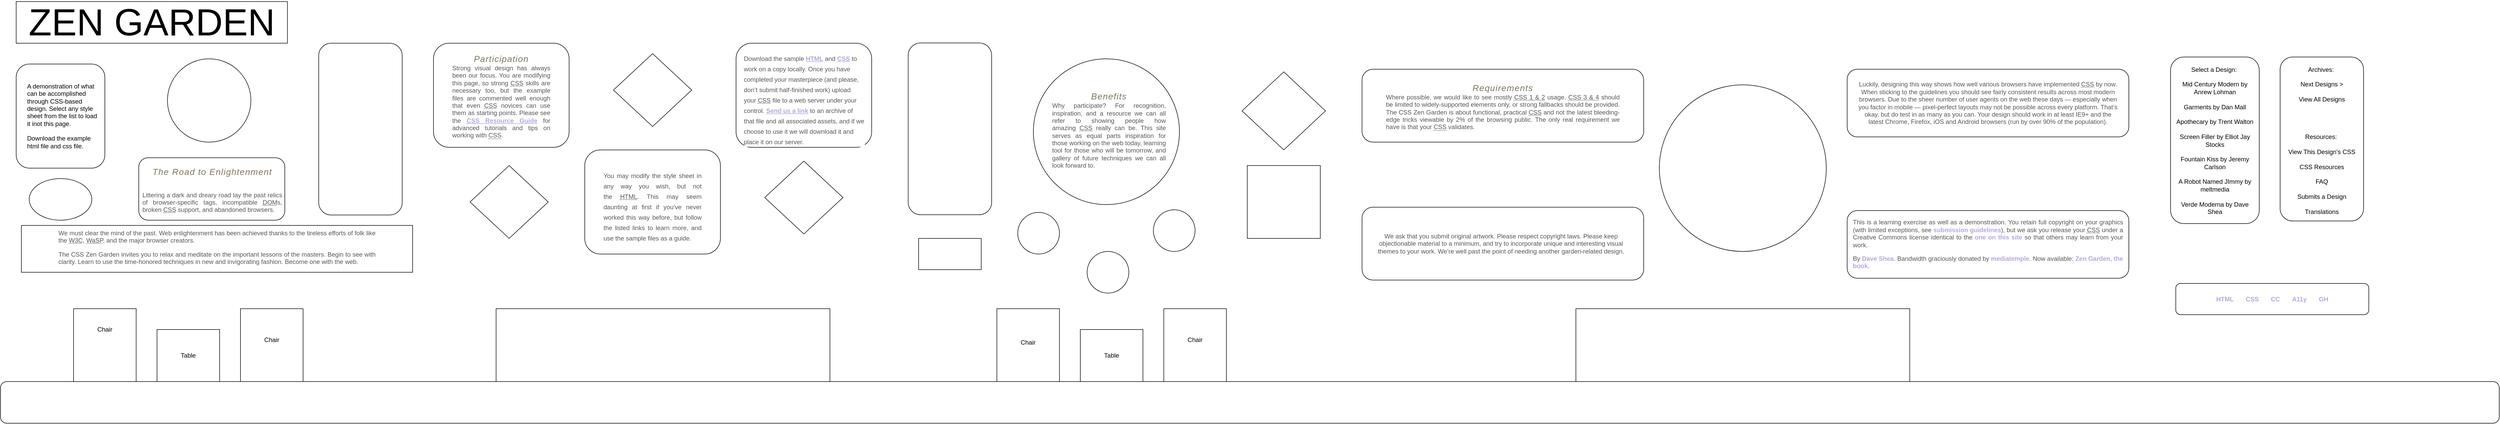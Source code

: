 <mxfile version="14.1.8" type="device" pages="2"><diagram id="Fz2eqdpGH-UJcAJiOrvV" name="Page-1"><mxGraphModel dx="1730" dy="1012" grid="1" gridSize="10" guides="1" tooltips="1" connect="1" arrows="1" fold="1" page="1" pageScale="1" pageWidth="1400" pageHeight="850" math="0" shadow="0"><root><mxCell id="0"/><mxCell id="1" parent="0"/><mxCell id="mLYnYb7R-SbTgUO1A5CC-3" value="" style="rounded=1;whiteSpace=wrap;html=1;" parent="1" vertex="1"><mxGeometry x="10" y="770" width="4790" height="80" as="geometry"/></mxCell><mxCell id="mLYnYb7R-SbTgUO1A5CC-5" value="" style="rounded=1;whiteSpace=wrap;html=1;" parent="1" vertex="1"><mxGeometry x="620" y="120" width="160" height="330" as="geometry"/></mxCell><mxCell id="mLYnYb7R-SbTgUO1A5CC-6" value="" style="ellipse;whiteSpace=wrap;html=1;aspect=fixed;" parent="1" vertex="1"><mxGeometry x="330" y="150" width="160" height="160" as="geometry"/></mxCell><mxCell id="mLYnYb7R-SbTgUO1A5CC-7" value="" style="ellipse;whiteSpace=wrap;html=1;" parent="1" vertex="1"><mxGeometry x="65" y="380" width="120" height="80" as="geometry"/></mxCell><mxCell id="mLYnYb7R-SbTgUO1A5CC-11" value="" style="rounded=0;whiteSpace=wrap;html=1;" parent="1" vertex="1"><mxGeometry x="40" y="40" width="520" height="80" as="geometry"/></mxCell><mxCell id="mLYnYb7R-SbTgUO1A5CC-12" value="&lt;font style=&quot;font-size: 72px&quot;&gt;ZEN GARDEN&lt;/font&gt;" style="text;html=1;strokeColor=none;fillColor=none;align=center;verticalAlign=middle;whiteSpace=wrap;rounded=0;" parent="1" vertex="1"><mxGeometry x="55" y="50" width="490" height="60" as="geometry"/></mxCell><mxCell id="mLYnYb7R-SbTgUO1A5CC-24" value="" style="group" parent="1" vertex="1" connectable="0"><mxGeometry x="40" y="160" width="170" height="200" as="geometry"/></mxCell><mxCell id="mLYnYb7R-SbTgUO1A5CC-1" value="" style="rounded=1;whiteSpace=wrap;html=1;" parent="mLYnYb7R-SbTgUO1A5CC-24" vertex="1"><mxGeometry width="170" height="200" as="geometry"/></mxCell><mxCell id="mLYnYb7R-SbTgUO1A5CC-2" value="&lt;div style=&quot;text-align: left&quot;&gt;&lt;span&gt;A demonstration of what can be accomplished through CSS-based design. Select any style sheet from the list to load it inot this page.&amp;nbsp;&lt;/span&gt;&lt;/div&gt;&lt;br&gt;&lt;div style=&quot;text-align: left&quot;&gt;&lt;span&gt;Download the example html file and css file.&amp;nbsp;&lt;/span&gt;&lt;/div&gt;" style="text;html=1;strokeColor=none;fillColor=none;align=center;verticalAlign=middle;whiteSpace=wrap;rounded=0;" parent="mLYnYb7R-SbTgUO1A5CC-24" vertex="1"><mxGeometry x="20" y="20" width="140" height="160" as="geometry"/></mxCell><mxCell id="mLYnYb7R-SbTgUO1A5CC-25" value="" style="group;" parent="1" vertex="1" connectable="0"><mxGeometry x="275" y="340" width="280" height="120" as="geometry"/></mxCell><mxCell id="mLYnYb7R-SbTgUO1A5CC-4" value="" style="rounded=1;whiteSpace=wrap;html=1;" parent="mLYnYb7R-SbTgUO1A5CC-25" vertex="1"><mxGeometry width="280" height="120" as="geometry"/></mxCell><mxCell id="mLYnYb7R-SbTgUO1A5CC-9" value="&lt;h3 style=&quot;font-style: italic ; font-weight: normal ; font-stretch: normal ; font-size: 1.4em ; line-height: normal ; font-family: &amp;#34;georgia&amp;#34; , sans-serif ; letter-spacing: 1px ; margin-bottom: 0px ; color: rgb(125 , 119 , 92) ; background-color: rgb(255 , 255 , 255)&quot;&gt;The Road to Enlightenment&lt;/h3&gt;&lt;p style=&quot;margin-top: 0px ; text-align: justify ; color: rgb(85 , 87 , 83) ; font-family: &amp;#34;georgia&amp;#34; , sans-serif ; background-color: rgb(255 , 255 , 255)&quot;&gt;&lt;br&gt;&lt;/p&gt;&lt;p style=&quot;margin-top: 0px ; text-align: justify ; color: rgb(85 , 87 , 83) ; font-family: &amp;#34;georgia&amp;#34; , sans-serif ; background-color: rgb(255 , 255 , 255)&quot;&gt;Littering a dark and dreary road lay the past relics of browser-specific tags, incompatible&amp;nbsp;&lt;abbr title=&quot;Document Object Model&quot; style=&quot;border-bottom: none&quot;&gt;DOM&lt;/abbr&gt;s, broken&amp;nbsp;&lt;abbr title=&quot;Cascading Style Sheets&quot; style=&quot;border-bottom: none&quot;&gt;CSS&lt;/abbr&gt;&amp;nbsp;support, and abandoned browsers.&lt;/p&gt;" style="text;html=1;strokeColor=none;fillColor=none;align=center;verticalAlign=middle;whiteSpace=wrap;rounded=0;" parent="mLYnYb7R-SbTgUO1A5CC-25" vertex="1"><mxGeometry x="6" y="15" width="270" height="90" as="geometry"/></mxCell><mxCell id="mLYnYb7R-SbTgUO1A5CC-26" value="" style="group;fillColor=#ffe6cc;strokeColor=#d79b00;" parent="1" vertex="1" connectable="0"><mxGeometry x="50" y="470" width="750" height="90" as="geometry"/></mxCell><mxCell id="mLYnYb7R-SbTgUO1A5CC-8" value="" style="rounded=0;whiteSpace=wrap;html=1;" parent="mLYnYb7R-SbTgUO1A5CC-26" vertex="1"><mxGeometry width="750" height="90" as="geometry"/></mxCell><mxCell id="mLYnYb7R-SbTgUO1A5CC-10" value="&lt;p style=&quot;margin-top: 0px ; text-align: justify ; color: rgb(85 , 87 , 83) ; font-family: &amp;#34;georgia&amp;#34; , sans-serif ; background-color: rgb(255 , 255 , 255)&quot;&gt;We must clear the mind of the past. Web enlightenment has been achieved thanks to the tireless efforts of folk like the&amp;nbsp;&lt;abbr title=&quot;World Wide Web Consortium&quot; style=&quot;border-bottom: none&quot;&gt;W3C&lt;/abbr&gt;,&amp;nbsp;&lt;abbr title=&quot;Web Standards Project&quot; style=&quot;border-bottom: none&quot;&gt;WaSP&lt;/abbr&gt;, and the major browser creators.&lt;/p&gt;&lt;p style=&quot;margin-top: 0px ; text-align: justify ; color: rgb(85 , 87 , 83) ; font-family: &amp;#34;georgia&amp;#34; , sans-serif ; background-color: rgb(255 , 255 , 255)&quot;&gt;The CSS Zen Garden invites you to relax and meditate on the important lessons of the masters. Begin to see with clarity. Learn to use the time-honored techniques in new and invigorating fashion. Become one with the web.&lt;/p&gt;" style="text;html=1;strokeColor=none;fillColor=none;align=center;verticalAlign=middle;whiteSpace=wrap;rounded=0;" parent="mLYnYb7R-SbTgUO1A5CC-26" vertex="1"><mxGeometry x="70" y="11.75" width="610" height="72.5" as="geometry"/></mxCell><mxCell id="mLYnYb7R-SbTgUO1A5CC-27" value="" style="group" parent="1" vertex="1" connectable="0"><mxGeometry x="840" y="120" width="260" height="200" as="geometry"/></mxCell><mxCell id="mLYnYb7R-SbTgUO1A5CC-21" value="" style="rounded=1;whiteSpace=wrap;html=1;" parent="mLYnYb7R-SbTgUO1A5CC-27" vertex="1"><mxGeometry width="260" height="200" as="geometry"/></mxCell><mxCell id="mLYnYb7R-SbTgUO1A5CC-14" value="&lt;h3 style=&quot;font-style: italic ; font-weight: normal ; font-stretch: normal ; font-size: 1.4em ; line-height: normal ; font-family: &amp;#34;georgia&amp;#34; , sans-serif ; letter-spacing: 1px ; margin-bottom: 0px ; color: rgb(125 , 119 , 92) ; background-color: rgb(255 , 255 , 255)&quot;&gt;Participation&lt;/h3&gt;&lt;p style=&quot;margin-top: 0px ; text-align: justify ; color: rgb(85 , 87 , 83) ; font-family: &amp;#34;georgia&amp;#34; , sans-serif ; background-color: rgb(255 , 255 , 255)&quot;&gt;Strong visual design has always been our focus. You are modifying this page, so strong&amp;nbsp;&lt;abbr title=&quot;Cascading Style Sheets&quot; style=&quot;border-bottom: none&quot;&gt;CSS&lt;/abbr&gt;&amp;nbsp;skills are necessary too, but the example files are commented well enough that even&amp;nbsp;&lt;abbr title=&quot;Cascading Style Sheets&quot; style=&quot;border-bottom: none&quot;&gt;CSS&lt;/abbr&gt;&amp;nbsp;novices can use them as starting points. Please see the&amp;nbsp;&lt;a href=&quot;http://www.mezzoblue.com/zengarden/resources/&quot; title=&quot;A listing of CSS-related resources&quot; style=&quot;font-weight: bold ; color: rgb(183 , 165 , 223)&quot;&gt;&lt;abbr title=&quot;Cascading Style Sheets&quot; style=&quot;border-bottom: none&quot;&gt;CSS&lt;/abbr&gt;&amp;nbsp;Resource Guide&lt;/a&gt;&amp;nbsp;for advanced tutorials and tips on working with&amp;nbsp;&lt;abbr title=&quot;Cascading Style Sheets&quot; style=&quot;border-bottom: none&quot;&gt;CSS&lt;/abbr&gt;.&lt;/p&gt;" style="text;html=1;strokeColor=none;fillColor=none;align=center;verticalAlign=middle;whiteSpace=wrap;rounded=0;" parent="mLYnYb7R-SbTgUO1A5CC-27" vertex="1"><mxGeometry x="35" y="17.5" width="190" height="165" as="geometry"/></mxCell><mxCell id="mLYnYb7R-SbTgUO1A5CC-28" value="" style="group" parent="1" vertex="1" connectable="0"><mxGeometry x="1130" y="325" width="260" height="200" as="geometry"/></mxCell><mxCell id="mLYnYb7R-SbTgUO1A5CC-20" value="" style="rounded=1;whiteSpace=wrap;html=1;" parent="mLYnYb7R-SbTgUO1A5CC-28" vertex="1"><mxGeometry width="260" height="200" as="geometry"/></mxCell><mxCell id="mLYnYb7R-SbTgUO1A5CC-17" value="&lt;h3 style=&quot;text-align: justify ; font-style: italic ; font-weight: normal ; font-stretch: normal ; font-size: 1.4em ; line-height: normal ; font-family: &amp;#34;georgia&amp;#34; , sans-serif ; letter-spacing: 1px ; margin-bottom: 0px ; color: rgb(125 , 119 , 92) ; background-color: rgb(255 , 255 , 255)&quot;&gt;&lt;span style=&quot;color: rgb(85 , 87 , 83) ; font-size: 12px ; font-style: normal ; letter-spacing: normal&quot;&gt;You may modify the style sheet in any way you wish, but not the&amp;nbsp;&lt;/span&gt;&lt;abbr title=&quot;HyperText Markup Language&quot; style=&quot;border-bottom: none ; color: rgb(85 , 87 , 83) ; font-size: 12px ; font-style: normal ; letter-spacing: normal&quot;&gt;HTML&lt;/abbr&gt;&lt;span style=&quot;color: rgb(85 , 87 , 83) ; font-size: 12px ; font-style: normal ; letter-spacing: normal&quot;&gt;. This may seem daunting at first if you’ve never worked this way before, but follow the listed links to learn more, and use the sample files as a guide.&lt;/span&gt;&lt;br&gt;&lt;/h3&gt;" style="text;html=1;strokeColor=none;fillColor=none;align=center;verticalAlign=middle;whiteSpace=wrap;rounded=0;" parent="mLYnYb7R-SbTgUO1A5CC-28" vertex="1"><mxGeometry x="35" y="25" width="190" height="150" as="geometry"/></mxCell><mxCell id="mLYnYb7R-SbTgUO1A5CC-29" value="" style="group" parent="1" vertex="1" connectable="0"><mxGeometry x="1420" y="120" width="260" height="200" as="geometry"/></mxCell><mxCell id="mLYnYb7R-SbTgUO1A5CC-18" value="" style="rounded=1;whiteSpace=wrap;html=1;" parent="mLYnYb7R-SbTgUO1A5CC-29" vertex="1"><mxGeometry width="260" height="200" as="geometry"/></mxCell><mxCell id="mLYnYb7R-SbTgUO1A5CC-19" value="&lt;h3 style=&quot;font-style: italic; font-weight: normal; font-stretch: normal; font-size: 1.4em; line-height: normal; font-family: georgia, sans-serif; letter-spacing: 1px; margin-bottom: 0px; color: rgb(125, 119, 92); background-color: rgb(255, 255, 255);&quot;&gt;&lt;span style=&quot;color: rgb(85 , 87 , 83) ; font-size: 12px ; font-style: normal ; letter-spacing: normal&quot;&gt;Download the sample&amp;nbsp;&lt;/span&gt;&lt;a title=&quot;This page's source HTML code, not to be modified.&quot; style=&quot;font-weight: bold ; color: rgb(183 , 165 , 223) ; font-size: 12px ; font-style: normal ; letter-spacing: normal&quot;&gt;HTML&lt;/a&gt;&lt;span style=&quot;color: rgb(85 , 87 , 83) ; font-size: 12px ; font-style: normal ; letter-spacing: normal&quot;&gt;&amp;nbsp;and&amp;nbsp;&lt;/span&gt;&lt;a title=&quot;This page's sample CSS, the file you may modify.&quot; style=&quot;font-weight: bold ; color: rgb(183 , 165 , 223) ; font-size: 12px ; font-style: normal ; letter-spacing: normal&quot;&gt;CSS&lt;/a&gt;&lt;span style=&quot;color: rgb(85 , 87 , 83) ; font-size: 12px ; font-style: normal ; letter-spacing: normal&quot;&gt;&amp;nbsp;to work on a copy locally. Once you have completed your masterpiece (and please, don’t submit half-finished work) upload your&amp;nbsp;&lt;/span&gt;&lt;abbr title=&quot;Cascading Style Sheets&quot; style=&quot;border-bottom: none ; color: rgb(85 , 87 , 83) ; font-size: 12px ; font-style: normal ; letter-spacing: normal&quot;&gt;CSS&lt;/abbr&gt;&lt;span style=&quot;color: rgb(85 , 87 , 83) ; font-size: 12px ; font-style: normal ; letter-spacing: normal&quot;&gt;&amp;nbsp;file to a web server under your control.&amp;nbsp;&lt;/span&gt;&lt;a href=&quot;http://www.mezzoblue.com/zengarden/submit/&quot; title=&quot;Use the contact form to send us your CSS file&quot; style=&quot;font-weight: bold ; color: rgb(183 , 165 , 223) ; font-size: 12px ; font-style: normal ; letter-spacing: normal&quot;&gt;Send us a link&lt;/a&gt;&lt;span style=&quot;color: rgb(85 , 87 , 83) ; font-size: 12px ; font-style: normal ; letter-spacing: normal&quot;&gt;&amp;nbsp;to an archive of that file and all associated assets, and if we choose to use it we will download it and place it on our server.&lt;/span&gt;&lt;br&gt;&lt;/h3&gt;" style="text;html=1;strokeColor=none;fillColor=none;align=left;verticalAlign=middle;whiteSpace=wrap;rounded=0;spacing=0;" parent="mLYnYb7R-SbTgUO1A5CC-29" vertex="1"><mxGeometry x="15" y="10" width="230" height="180" as="geometry"/></mxCell><mxCell id="mLYnYb7R-SbTgUO1A5CC-30" value="" style="rhombus;whiteSpace=wrap;html=1;align=left;" parent="1" vertex="1"><mxGeometry x="910" y="355" width="150" height="140" as="geometry"/></mxCell><mxCell id="mLYnYb7R-SbTgUO1A5CC-31" value="" style="rhombus;whiteSpace=wrap;html=1;align=left;" parent="1" vertex="1"><mxGeometry x="1185" y="140" width="150" height="140" as="geometry"/></mxCell><mxCell id="mLYnYb7R-SbTgUO1A5CC-34" value="" style="group" parent="1" vertex="1" connectable="0"><mxGeometry x="1990" y="150" width="280" height="305" as="geometry"/></mxCell><mxCell id="mLYnYb7R-SbTgUO1A5CC-33" value="" style="ellipse;whiteSpace=wrap;html=1;aspect=fixed;align=left;" parent="mLYnYb7R-SbTgUO1A5CC-34" vertex="1"><mxGeometry width="280" height="280" as="geometry"/></mxCell><mxCell id="mLYnYb7R-SbTgUO1A5CC-32" value="&#10;&#10;&lt;h3 style=&quot;font: italic 1.4em georgia, sans-serif; letter-spacing: 1px; margin-bottom: 0px; color: rgb(125, 119, 92); text-indent: 0px; text-transform: none; word-spacing: 0px; background-color: rgb(255, 255, 255);&quot;&gt;Benefits&lt;/h3&gt;&lt;p style=&quot;margin-top: 0px; text-align: justify; color: rgb(85, 87, 83); font-family: georgia, sans-serif; font-size: 12px; font-style: normal; font-weight: 400; letter-spacing: normal; text-indent: 0px; text-transform: none; word-spacing: 0px; background-color: rgb(255, 255, 255);&quot;&gt;Why participate? For recognition, inspiration, and a resource we can all refer to showing people how amazing&lt;span&gt;&amp;nbsp;&lt;/span&gt;&lt;abbr title=&quot;Cascading Style Sheets&quot; style=&quot;border-bottom: none&quot;&gt;CSS&lt;/abbr&gt;&lt;span&gt;&amp;nbsp;&lt;/span&gt;really can be. This site serves as equal parts inspiration for those working on the web today, learning tool for those who will be tomorrow, and gallery of future techniques we can all look forward to.&lt;/p&gt;&#10;&#10;" style="text;html=1;strokeColor=none;fillColor=none;align=center;verticalAlign=middle;whiteSpace=wrap;rounded=0;" parent="mLYnYb7R-SbTgUO1A5CC-34" vertex="1"><mxGeometry x="35" y="60" width="220" height="150" as="geometry"/></mxCell><mxCell id="mLYnYb7R-SbTgUO1A5CC-35" value="" style="ellipse;whiteSpace=wrap;html=1;aspect=fixed;align=left;" parent="1" vertex="1"><mxGeometry x="1960" y="445" width="80" height="80" as="geometry"/></mxCell><mxCell id="mLYnYb7R-SbTgUO1A5CC-36" value="" style="ellipse;whiteSpace=wrap;html=1;aspect=fixed;align=left;" parent="1" vertex="1"><mxGeometry x="2093" y="520" width="80" height="80" as="geometry"/></mxCell><mxCell id="mLYnYb7R-SbTgUO1A5CC-37" value="" style="ellipse;whiteSpace=wrap;html=1;aspect=fixed;align=left;" parent="1" vertex="1"><mxGeometry x="2220" y="440" width="80" height="80" as="geometry"/></mxCell><mxCell id="iHFzBGCQUXgqhwpwyhr5-38" value="" style="rounded=0;whiteSpace=wrap;html=1;fillColor=none;" parent="1" vertex="1"><mxGeometry x="1770" y="495" width="120" height="60" as="geometry"/></mxCell><mxCell id="qC6j7mhuzH_k3B84xpia-7" value="" style="group;container=1;" vertex="1" connectable="0" parent="1"><mxGeometry x="3760" y="433" width="960" height="207" as="geometry"/></mxCell><mxCell id="qC6j7mhuzH_k3B84xpia-15" value="" style="group" vertex="1" connectable="0" parent="qC6j7mhuzH_k3B84xpia-7"><mxGeometry x="-210" y="8.5" width="540" height="200" as="geometry"/></mxCell><mxCell id="mLYnYb7R-SbTgUO1A5CC-45" value="" style="rounded=1;whiteSpace=wrap;html=1;align=left;" parent="qC6j7mhuzH_k3B84xpia-15" vertex="1"><mxGeometry width="540" height="130" as="geometry"/></mxCell><mxCell id="mLYnYb7R-SbTgUO1A5CC-47" value="&#10;&#10;&lt;p style=&quot;margin-top: 0px; text-align: justify; color: rgb(85, 87, 83); font-family: georgia, sans-serif; font-size: 12px; font-style: normal; font-weight: 400; letter-spacing: normal; text-indent: 0px; text-transform: none; word-spacing: 0px; background-color: rgb(255, 255, 255);&quot;&gt;This is a learning exercise as well as a demonstration. You retain full copyright on your graphics (with limited exceptions, see&lt;span&gt;&amp;nbsp;&lt;/span&gt;&lt;a href=&quot;http://www.mezzoblue.com/zengarden/submit/guidelines/&quot; style=&quot;font-weight: bold ; text-decoration: none ; color: rgb(183 , 165 , 223)&quot;&gt;submission guidelines&lt;/a&gt;), but we ask you release your&lt;span&gt;&amp;nbsp;&lt;/span&gt;&lt;abbr title=&quot;Cascading Style Sheets&quot; style=&quot;border-bottom: none&quot;&gt;CSS&lt;/abbr&gt;&lt;span&gt;&amp;nbsp;&lt;/span&gt;under a Creative Commons license identical to the&lt;span&gt;&amp;nbsp;&lt;/span&gt;&lt;a href=&quot;http://creativecommons.org/licenses/by-nc-sa/3.0/&quot; title=&quot;View the Zen Garden's license information.&quot; style=&quot;font-weight: bold ; text-decoration: none ; color: rgb(183 , 165 , 223)&quot;&gt;one on this site&lt;/a&gt;&lt;span&gt;&amp;nbsp;&lt;/span&gt;so that others may learn from your work.&lt;/p&gt;&lt;p style=&quot;margin-top: 0px; text-align: justify; color: rgb(85, 87, 83); font-family: georgia, sans-serif; font-size: 12px; font-style: normal; font-weight: 400; letter-spacing: normal; text-indent: 0px; text-transform: none; word-spacing: 0px; background-color: rgb(255, 255, 255);&quot;&gt;By&lt;span&gt;&amp;nbsp;&lt;/span&gt;&lt;a href=&quot;http://www.mezzoblue.com/&quot; style=&quot;font-weight: bold ; text-decoration: none ; color: rgb(183 , 165 , 223)&quot;&gt;Dave Shea&lt;/a&gt;. Bandwidth graciously donated by&lt;span&gt;&amp;nbsp;&lt;/span&gt;&lt;a href=&quot;http://www.mediatemple.net/&quot; style=&quot;font-weight: bold ; text-decoration: none ; color: rgb(183 , 165 , 223)&quot;&gt;mediatemple&lt;/a&gt;. Now available:&lt;span&gt;&amp;nbsp;&lt;/span&gt;&lt;a href=&quot;http://www.amazon.com/exec/obidos/ASIN/0321303474/mezzoblue-20/&quot; style=&quot;font-weight: bold ; text-decoration: none ; color: rgb(183 , 165 , 223)&quot;&gt;Zen Garden, the book&lt;/a&gt;.&lt;/p&gt;&#10;&#10;" style="text;html=1;strokeColor=none;fillColor=none;align=center;verticalAlign=middle;whiteSpace=wrap;rounded=0;" parent="qC6j7mhuzH_k3B84xpia-15" vertex="1"><mxGeometry x="10" y="60" width="520" height="20" as="geometry"/></mxCell><mxCell id="qC6j7mhuzH_k3B84xpia-1" value="" style="group" vertex="1" connectable="0" parent="qC6j7mhuzH_k3B84xpia-7"><mxGeometry x="410" y="-303" width="170" height="353" as="geometry"/></mxCell><mxCell id="qC6j7mhuzH_k3B84xpia-2" value="" style="rounded=1;whiteSpace=wrap;html=1;" vertex="1" parent="qC6j7mhuzH_k3B84xpia-1"><mxGeometry y="16.5" width="170" height="320" as="geometry"/></mxCell><mxCell id="qC6j7mhuzH_k3B84xpia-3" value="Select a Design:&amp;nbsp;&lt;br&gt;&lt;br&gt;Mid Century Modern by Anrew Lohman&lt;br&gt;&lt;br&gt;Garments by Dan Mall&lt;br&gt;&lt;br&gt;Apothecary by Trent Walton&lt;br&gt;&lt;br&gt;Screen Filler by Elliot Jay Stocks&lt;br&gt;&lt;br&gt;Fountain Kiss by Jeremy Carlson&lt;br&gt;&lt;br&gt;A Robot Named JImmy by meltmedia&lt;br&gt;&lt;br&gt;Verde Moderna by Dave Shea&lt;br&gt;" style="text;html=1;strokeColor=none;fillColor=none;align=center;verticalAlign=middle;whiteSpace=wrap;rounded=0;" vertex="1" parent="qC6j7mhuzH_k3B84xpia-1"><mxGeometry x="5" width="160" height="353" as="geometry"/></mxCell><mxCell id="qC6j7mhuzH_k3B84xpia-4" value="" style="group" vertex="1" connectable="0" parent="qC6j7mhuzH_k3B84xpia-7"><mxGeometry x="620" y="-286.5" width="160" height="315" as="geometry"/></mxCell><mxCell id="qC6j7mhuzH_k3B84xpia-5" value="" style="rounded=1;whiteSpace=wrap;html=1;" vertex="1" parent="qC6j7mhuzH_k3B84xpia-4"><mxGeometry width="160" height="315" as="geometry"/></mxCell><mxCell id="qC6j7mhuzH_k3B84xpia-6" value="Archives:&amp;nbsp;&lt;br&gt;&lt;br&gt;Next Designs &amp;gt;&lt;br&gt;&lt;br&gt;View All Designs&lt;br&gt;&lt;br&gt;&lt;br&gt;&lt;br&gt;&lt;br&gt;Resources:&amp;nbsp;&lt;br&gt;&lt;br&gt;View This Design's CSS&lt;br&gt;&lt;br&gt;CSS Resources&lt;br&gt;&lt;br&gt;FAQ&lt;br&gt;&lt;br&gt;Submits a Design&lt;br&gt;&lt;br&gt;Translations" style="text;html=1;strokeColor=none;fillColor=none;align=center;verticalAlign=middle;whiteSpace=wrap;rounded=0;" vertex="1" parent="qC6j7mhuzH_k3B84xpia-4"><mxGeometry y="5" width="160" height="310" as="geometry"/></mxCell><mxCell id="qC6j7mhuzH_k3B84xpia-26" value="" style="group;container=1;" vertex="1" connectable="0" parent="qC6j7mhuzH_k3B84xpia-7"><mxGeometry x="420" y="147" width="350" height="60" as="geometry"/></mxCell><mxCell id="qC6j7mhuzH_k3B84xpia-48" value="" style="group" vertex="1" connectable="0" parent="qC6j7mhuzH_k3B84xpia-26"><mxGeometry y="1.5" width="370" height="60" as="geometry"/></mxCell><mxCell id="qC6j7mhuzH_k3B84xpia-47" value="" style="rounded=1;whiteSpace=wrap;html=1;" vertex="1" parent="qC6j7mhuzH_k3B84xpia-48"><mxGeometry width="370" height="60" as="geometry"/></mxCell><mxCell id="qC6j7mhuzH_k3B84xpia-9" value="&#10;&#10;&lt;a href=&quot;http://validator.w3.org/check/referer&quot; title=&quot;Check the validity of this site’s HTML&quot; class=&quot;zen-validate-html&quot; style=&quot;font-weight: bold; text-decoration: none; color: rgb(183, 165, 223); margin-right: 20px; font-family: georgia, sans-serif; font-size: 12px; font-style: normal; letter-spacing: normal; text-align: center; text-indent: 0px; text-transform: none; word-spacing: 0px; background-color: rgb(255, 255, 255);&quot;&gt;HTML&lt;/a&gt;&lt;span style=&quot;color: rgb(85, 87, 83); font-family: georgia, sans-serif; font-size: 12px; font-style: normal; font-weight: 400; letter-spacing: normal; text-align: center; text-indent: 0px; text-transform: none; word-spacing: 0px; background-color: rgb(255, 255, 255); display: inline; float: none;&quot;&gt;&lt;span&gt;&amp;nbsp;&lt;/span&gt;&lt;/span&gt;&lt;a href=&quot;http://jigsaw.w3.org/css-validator/check/referer&quot; title=&quot;Check the validity of this site’s CSS&quot; class=&quot;zen-validate-css&quot; style=&quot;font-weight: bold; text-decoration: none; color: rgb(183, 165, 223); margin-right: 20px; font-family: georgia, sans-serif; font-size: 12px; font-style: normal; letter-spacing: normal; text-align: center; text-indent: 0px; text-transform: none; word-spacing: 0px; background-color: rgb(255, 255, 255);&quot;&gt;CSS&lt;/a&gt;&lt;span style=&quot;color: rgb(85, 87, 83); font-family: georgia, sans-serif; font-size: 12px; font-style: normal; font-weight: 400; letter-spacing: normal; text-align: center; text-indent: 0px; text-transform: none; word-spacing: 0px; background-color: rgb(255, 255, 255); display: inline; float: none;&quot;&gt;&lt;span&gt;&amp;nbsp;&lt;/span&gt;&lt;/span&gt;&lt;a href=&quot;http://creativecommons.org/licenses/by-nc-sa/3.0/&quot; title=&quot;View the Creative Commons license of this site: Attribution-NonCommercial-ShareAlike.&quot; class=&quot;zen-license&quot; style=&quot;font-weight: bold; text-decoration: none; color: rgb(183, 165, 223); margin-right: 20px; font-family: georgia, sans-serif; font-size: 12px; font-style: normal; letter-spacing: normal; text-align: center; text-indent: 0px; text-transform: none; word-spacing: 0px; background-color: rgb(255, 255, 255);&quot;&gt;CC&lt;/a&gt;&lt;span style=&quot;color: rgb(85, 87, 83); font-family: georgia, sans-serif; font-size: 12px; font-style: normal; font-weight: 400; letter-spacing: normal; text-align: center; text-indent: 0px; text-transform: none; word-spacing: 0px; background-color: rgb(255, 255, 255); display: inline; float: none;&quot;&gt;&lt;span&gt;&amp;nbsp;&lt;/span&gt;&lt;/span&gt;&lt;a href=&quot;http://mezzoblue.com/zengarden/faq/#aaa&quot; title=&quot;Read about the accessibility of this site&quot; class=&quot;zen-accessibility&quot; style=&quot;font-weight: bold; text-decoration: none; color: rgb(183, 165, 223); margin-right: 20px; font-family: georgia, sans-serif; font-size: 12px; font-style: normal; letter-spacing: normal; text-align: center; text-indent: 0px; text-transform: none; word-spacing: 0px; background-color: rgb(255, 255, 255);&quot;&gt;A11y&lt;/a&gt;&lt;span style=&quot;color: rgb(85, 87, 83); font-family: georgia, sans-serif; font-size: 12px; font-style: normal; font-weight: 400; letter-spacing: normal; text-align: center; text-indent: 0px; text-transform: none; word-spacing: 0px; background-color: rgb(255, 255, 255); display: inline; float: none;&quot;&gt;&lt;span&gt;&amp;nbsp;&lt;/span&gt;&lt;/span&gt;&lt;a href=&quot;https://github.com/mezzoblue/csszengarden.com&quot; title=&quot;Fork this site on Github&quot; class=&quot;zen-github&quot; style=&quot;font-weight: bold; text-decoration: none; color: rgb(183, 165, 223); margin-right: 20px; font-family: georgia, sans-serif; font-size: 12px; font-style: normal; letter-spacing: normal; text-align: center; text-indent: 0px; text-transform: none; word-spacing: 0px; background-color: rgb(255, 255, 255);&quot;&gt;GH&lt;/a&gt;&#10;&#10;" style="text;html=1;strokeColor=none;fillColor=none;align=center;verticalAlign=middle;whiteSpace=wrap;rounded=0;" vertex="1" parent="qC6j7mhuzH_k3B84xpia-48"><mxGeometry x="45" y="20" width="300" height="20" as="geometry"/></mxCell><mxCell id="qC6j7mhuzH_k3B84xpia-12" value="" style="group" vertex="1" connectable="0" parent="1"><mxGeometry x="2710" y="160" width="540" height="140" as="geometry"/></mxCell><mxCell id="mLYnYb7R-SbTgUO1A5CC-43" value="" style="rounded=1;whiteSpace=wrap;html=1;align=left;" parent="qC6j7mhuzH_k3B84xpia-12" vertex="1"><mxGeometry x="-90" y="10" width="540" height="140" as="geometry"/></mxCell><mxCell id="mLYnYb7R-SbTgUO1A5CC-39" value="&lt;h3 style=&quot;font-style: italic ; font-weight: normal ; font-stretch: normal ; font-size: 1.4em ; line-height: normal ; font-family: &amp;#34;georgia&amp;#34; , sans-serif ; letter-spacing: 1px ; margin-bottom: 0px ; color: rgb(125 , 119 , 92) ; background-color: rgb(255 , 255 , 255)&quot;&gt;Requirements&lt;/h3&gt;&lt;p style=&quot;margin-top: 0px ; text-align: justify ; color: rgb(85 , 87 , 83) ; font-family: &amp;#34;georgia&amp;#34; , sans-serif ; background-color: rgb(255 , 255 , 255)&quot;&gt;Where possible, we would like to see mostly&amp;nbsp;&lt;abbr title=&quot;Cascading Style Sheets, levels 1 and 2&quot; style=&quot;border-bottom: none&quot;&gt;CSS 1 &amp;amp; 2&lt;/abbr&gt;&amp;nbsp;usage.&amp;nbsp;&lt;abbr title=&quot;Cascading Style Sheets, levels 3 and 4&quot; style=&quot;border-bottom: none&quot;&gt;CSS 3 &amp;amp; 4&lt;/abbr&gt;&amp;nbsp;should be limited to widely-supported elements only, or strong fallbacks should be provided. The CSS Zen Garden is about functional, practical&amp;nbsp;&lt;abbr title=&quot;Cascading Style Sheets&quot; style=&quot;border-bottom: none&quot;&gt;CSS&lt;/abbr&gt;&amp;nbsp;and not the latest bleeding-edge tricks viewable by 2% of the browsing public. The only real requirement we have is that your&amp;nbsp;&lt;abbr title=&quot;Cascading Style Sheets&quot; style=&quot;border-bottom: none&quot;&gt;CSS&lt;/abbr&gt;&amp;nbsp;validates.&lt;/p&gt;" style="text;html=1;strokeColor=none;align=center;verticalAlign=middle;whiteSpace=wrap;rounded=0;" parent="qC6j7mhuzH_k3B84xpia-12" vertex="1"><mxGeometry x="-45" y="30" width="450" height="100" as="geometry"/></mxCell><mxCell id="qC6j7mhuzH_k3B84xpia-13" value="" style="group" vertex="1" connectable="0" parent="1"><mxGeometry x="3550" y="170" width="540" height="130" as="geometry"/></mxCell><mxCell id="mLYnYb7R-SbTgUO1A5CC-41" value="" style="rounded=1;whiteSpace=wrap;html=1;align=left;" parent="qC6j7mhuzH_k3B84xpia-13" vertex="1"><mxGeometry width="540" height="130" as="geometry"/></mxCell><mxCell id="mLYnYb7R-SbTgUO1A5CC-42" value="&#10;&#10;&lt;span style=&quot;color: rgb(85, 87, 83); font-family: georgia, sans-serif; font-size: 12px; font-style: normal; font-weight: 400; letter-spacing: normal; text-align: justify; text-indent: 0px; text-transform: none; word-spacing: 0px; background-color: rgb(255, 255, 255); display: inline; float: none;&quot;&gt;Luckily, designing this way shows how well various browsers have implemented&lt;span&gt;&amp;nbsp;&lt;/span&gt;&lt;/span&gt;&lt;abbr title=&quot;Cascading Style Sheets&quot; style=&quot;border-bottom: none; color: rgb(85, 87, 83); font-family: georgia, sans-serif; font-size: 12px; font-style: normal; font-weight: 400; letter-spacing: normal; text-align: justify; text-indent: 0px; text-transform: none; word-spacing: 0px; background-color: rgb(255, 255, 255);&quot;&gt;CSS&lt;/abbr&gt;&lt;span style=&quot;color: rgb(85, 87, 83); font-family: georgia, sans-serif; font-size: 12px; font-style: normal; font-weight: 400; letter-spacing: normal; text-align: justify; text-indent: 0px; text-transform: none; word-spacing: 0px; background-color: rgb(255, 255, 255); display: inline; float: none;&quot;&gt;&lt;span&gt;&amp;nbsp;&lt;/span&gt;by now. When sticking to the guidelines you should see fairly consistent results across most modern browsers. Due to the sheer number of user agents on the web these days — especially when you factor in mobile — pixel-perfect layouts may not be possible across every platform. That’s okay, but do test in as many as you can. Your design should work in at least IE9+ and the latest Chrome, Firefox, iOS and Android browsers (run by over 90% of the population).&lt;/span&gt;&#10;&#10;" style="text;html=1;strokeColor=none;fillColor=none;align=center;verticalAlign=middle;whiteSpace=wrap;rounded=0;" parent="qC6j7mhuzH_k3B84xpia-13" vertex="1"><mxGeometry x="20" y="20" width="500" height="90" as="geometry"/></mxCell><mxCell id="qC6j7mhuzH_k3B84xpia-14" value="" style="group" vertex="1" connectable="0" parent="1"><mxGeometry x="2620" y="435" width="540" height="230" as="geometry"/></mxCell><mxCell id="mLYnYb7R-SbTgUO1A5CC-44" value="" style="rounded=1;whiteSpace=wrap;html=1;align=left;" parent="qC6j7mhuzH_k3B84xpia-14" vertex="1"><mxGeometry width="540" height="140" as="geometry"/></mxCell><mxCell id="mLYnYb7R-SbTgUO1A5CC-46" value="&#10;&#10;&lt;span style=&quot;color: rgb(85, 87, 83); font-family: georgia, sans-serif; font-size: 12px; font-style: normal; font-weight: 400; letter-spacing: normal; text-align: justify; text-indent: 0px; text-transform: none; word-spacing: 0px; background-color: rgb(255, 255, 255); display: inline; float: none;&quot;&gt;We ask that you submit original artwork. Please respect copyright laws. Please keep objectionable material to a minimum, and try to incorporate unique and interesting visual themes to your work. We’re well past the point of needing another garden-related design.&lt;/span&gt;&#10;&#10;" style="text;html=1;strokeColor=none;fillColor=none;align=center;verticalAlign=middle;whiteSpace=wrap;rounded=0;" parent="qC6j7mhuzH_k3B84xpia-14" vertex="1"><mxGeometry x="19" y="60" width="495" height="20" as="geometry"/></mxCell><mxCell id="qC6j7mhuzH_k3B84xpia-16" value="" style="rhombus;whiteSpace=wrap;html=1;align=left;" vertex="1" parent="1"><mxGeometry x="1475" y="346.5" width="150" height="140" as="geometry"/></mxCell><mxCell id="mLYnYb7R-SbTgUO1A5CC-38" value="" style="rounded=1;whiteSpace=wrap;html=1;fillColor=none;" parent="1" vertex="1"><mxGeometry x="1750" y="119.5" width="160" height="330" as="geometry"/></mxCell><mxCell id="iHFzBGCQUXgqhwpwyhr5-26" value="" style="ellipse;whiteSpace=wrap;html=1;fillColor=none;" parent="1" vertex="1"><mxGeometry x="3190" y="200" width="320" height="320" as="geometry"/></mxCell><mxCell id="qC6j7mhuzH_k3B84xpia-27" value="" style="group" vertex="1" connectable="0" parent="1"><mxGeometry x="150" y="630" width="440" height="140" as="geometry"/></mxCell><mxCell id="qC6j7mhuzH_k3B84xpia-28" value="" style="rounded=0;whiteSpace=wrap;html=1;" vertex="1" parent="qC6j7mhuzH_k3B84xpia-27"><mxGeometry width="120" height="140" as="geometry"/></mxCell><mxCell id="qC6j7mhuzH_k3B84xpia-29" value="" style="rounded=0;whiteSpace=wrap;html=1;" vertex="1" parent="qC6j7mhuzH_k3B84xpia-27"><mxGeometry x="160" y="40" width="120" height="100" as="geometry"/></mxCell><mxCell id="qC6j7mhuzH_k3B84xpia-30" value="" style="rounded=0;whiteSpace=wrap;html=1;" vertex="1" parent="qC6j7mhuzH_k3B84xpia-27"><mxGeometry x="320" width="120" height="140" as="geometry"/></mxCell><mxCell id="qC6j7mhuzH_k3B84xpia-31" value="Chair" style="text;html=1;strokeColor=none;fillColor=none;align=center;verticalAlign=middle;whiteSpace=wrap;rounded=0;" vertex="1" parent="qC6j7mhuzH_k3B84xpia-27"><mxGeometry x="40" y="30" width="40" height="20" as="geometry"/></mxCell><mxCell id="qC6j7mhuzH_k3B84xpia-32" value="Chair" style="text;html=1;strokeColor=none;fillColor=none;align=center;verticalAlign=middle;whiteSpace=wrap;rounded=0;" vertex="1" parent="qC6j7mhuzH_k3B84xpia-27"><mxGeometry x="360" y="50" width="40" height="20" as="geometry"/></mxCell><mxCell id="qC6j7mhuzH_k3B84xpia-33" value="Table" style="text;html=1;strokeColor=none;fillColor=none;align=center;verticalAlign=middle;whiteSpace=wrap;rounded=0;" vertex="1" parent="qC6j7mhuzH_k3B84xpia-27"><mxGeometry x="200" y="75" width="40" height="30" as="geometry"/></mxCell><mxCell id="qC6j7mhuzH_k3B84xpia-34" value="" style="group" vertex="1" connectable="0" parent="1"><mxGeometry x="1920" y="630" width="440" height="140" as="geometry"/></mxCell><mxCell id="qC6j7mhuzH_k3B84xpia-35" value="" style="rounded=0;whiteSpace=wrap;html=1;" vertex="1" parent="qC6j7mhuzH_k3B84xpia-34"><mxGeometry width="120" height="140" as="geometry"/></mxCell><mxCell id="qC6j7mhuzH_k3B84xpia-36" value="" style="rounded=0;whiteSpace=wrap;html=1;" vertex="1" parent="qC6j7mhuzH_k3B84xpia-34"><mxGeometry x="160" y="40" width="120" height="100" as="geometry"/></mxCell><mxCell id="qC6j7mhuzH_k3B84xpia-37" value="" style="rounded=0;whiteSpace=wrap;html=1;" vertex="1" parent="qC6j7mhuzH_k3B84xpia-34"><mxGeometry x="320" width="120" height="140" as="geometry"/></mxCell><mxCell id="qC6j7mhuzH_k3B84xpia-39" value="Chair" style="text;html=1;strokeColor=none;fillColor=none;align=center;verticalAlign=middle;whiteSpace=wrap;rounded=0;" vertex="1" parent="qC6j7mhuzH_k3B84xpia-34"><mxGeometry x="360" y="50" width="40" height="20" as="geometry"/></mxCell><mxCell id="qC6j7mhuzH_k3B84xpia-40" value="Table" style="text;html=1;strokeColor=none;fillColor=none;align=center;verticalAlign=middle;whiteSpace=wrap;rounded=0;" vertex="1" parent="qC6j7mhuzH_k3B84xpia-34"><mxGeometry x="200" y="75" width="40" height="30" as="geometry"/></mxCell><mxCell id="qC6j7mhuzH_k3B84xpia-38" value="Chair" style="text;html=1;strokeColor=none;fillColor=none;align=center;verticalAlign=middle;whiteSpace=wrap;rounded=0;" vertex="1" parent="qC6j7mhuzH_k3B84xpia-34"><mxGeometry x="40" y="55" width="40" height="20" as="geometry"/></mxCell><mxCell id="qC6j7mhuzH_k3B84xpia-41" value="" style="rounded=0;whiteSpace=wrap;html=1;" vertex="1" parent="1"><mxGeometry x="960" y="630" width="640" height="140" as="geometry"/></mxCell><mxCell id="qC6j7mhuzH_k3B84xpia-44" value="" style="rounded=0;whiteSpace=wrap;html=1;" vertex="1" parent="1"><mxGeometry x="3030" y="630" width="640" height="140" as="geometry"/></mxCell><mxCell id="qC6j7mhuzH_k3B84xpia-45" value="" style="rhombus;whiteSpace=wrap;html=1;fillColor=none;" vertex="1" parent="1"><mxGeometry x="2390" y="175" width="160" height="150" as="geometry"/></mxCell><mxCell id="qC6j7mhuzH_k3B84xpia-46" value="" style="rounded=0;whiteSpace=wrap;html=1;fillColor=none;" vertex="1" parent="1"><mxGeometry x="2400" y="355" width="140" height="140" as="geometry"/></mxCell></root></mxGraphModel></diagram><diagram id="TYidwuTx4MxQQdmmHWYk" name="Page-2"><mxGraphModel dx="509" dy="599" grid="1" gridSize="10" guides="1" tooltips="1" connect="1" arrows="1" fold="1" page="1" pageScale="1" pageWidth="1400" pageHeight="400" math="0" shadow="0"><root><mxCell id="riX72WkiePFia69sdNPY-0"/><mxCell id="riX72WkiePFia69sdNPY-1" parent="riX72WkiePFia69sdNPY-0"/></root></mxGraphModel></diagram></mxfile>
